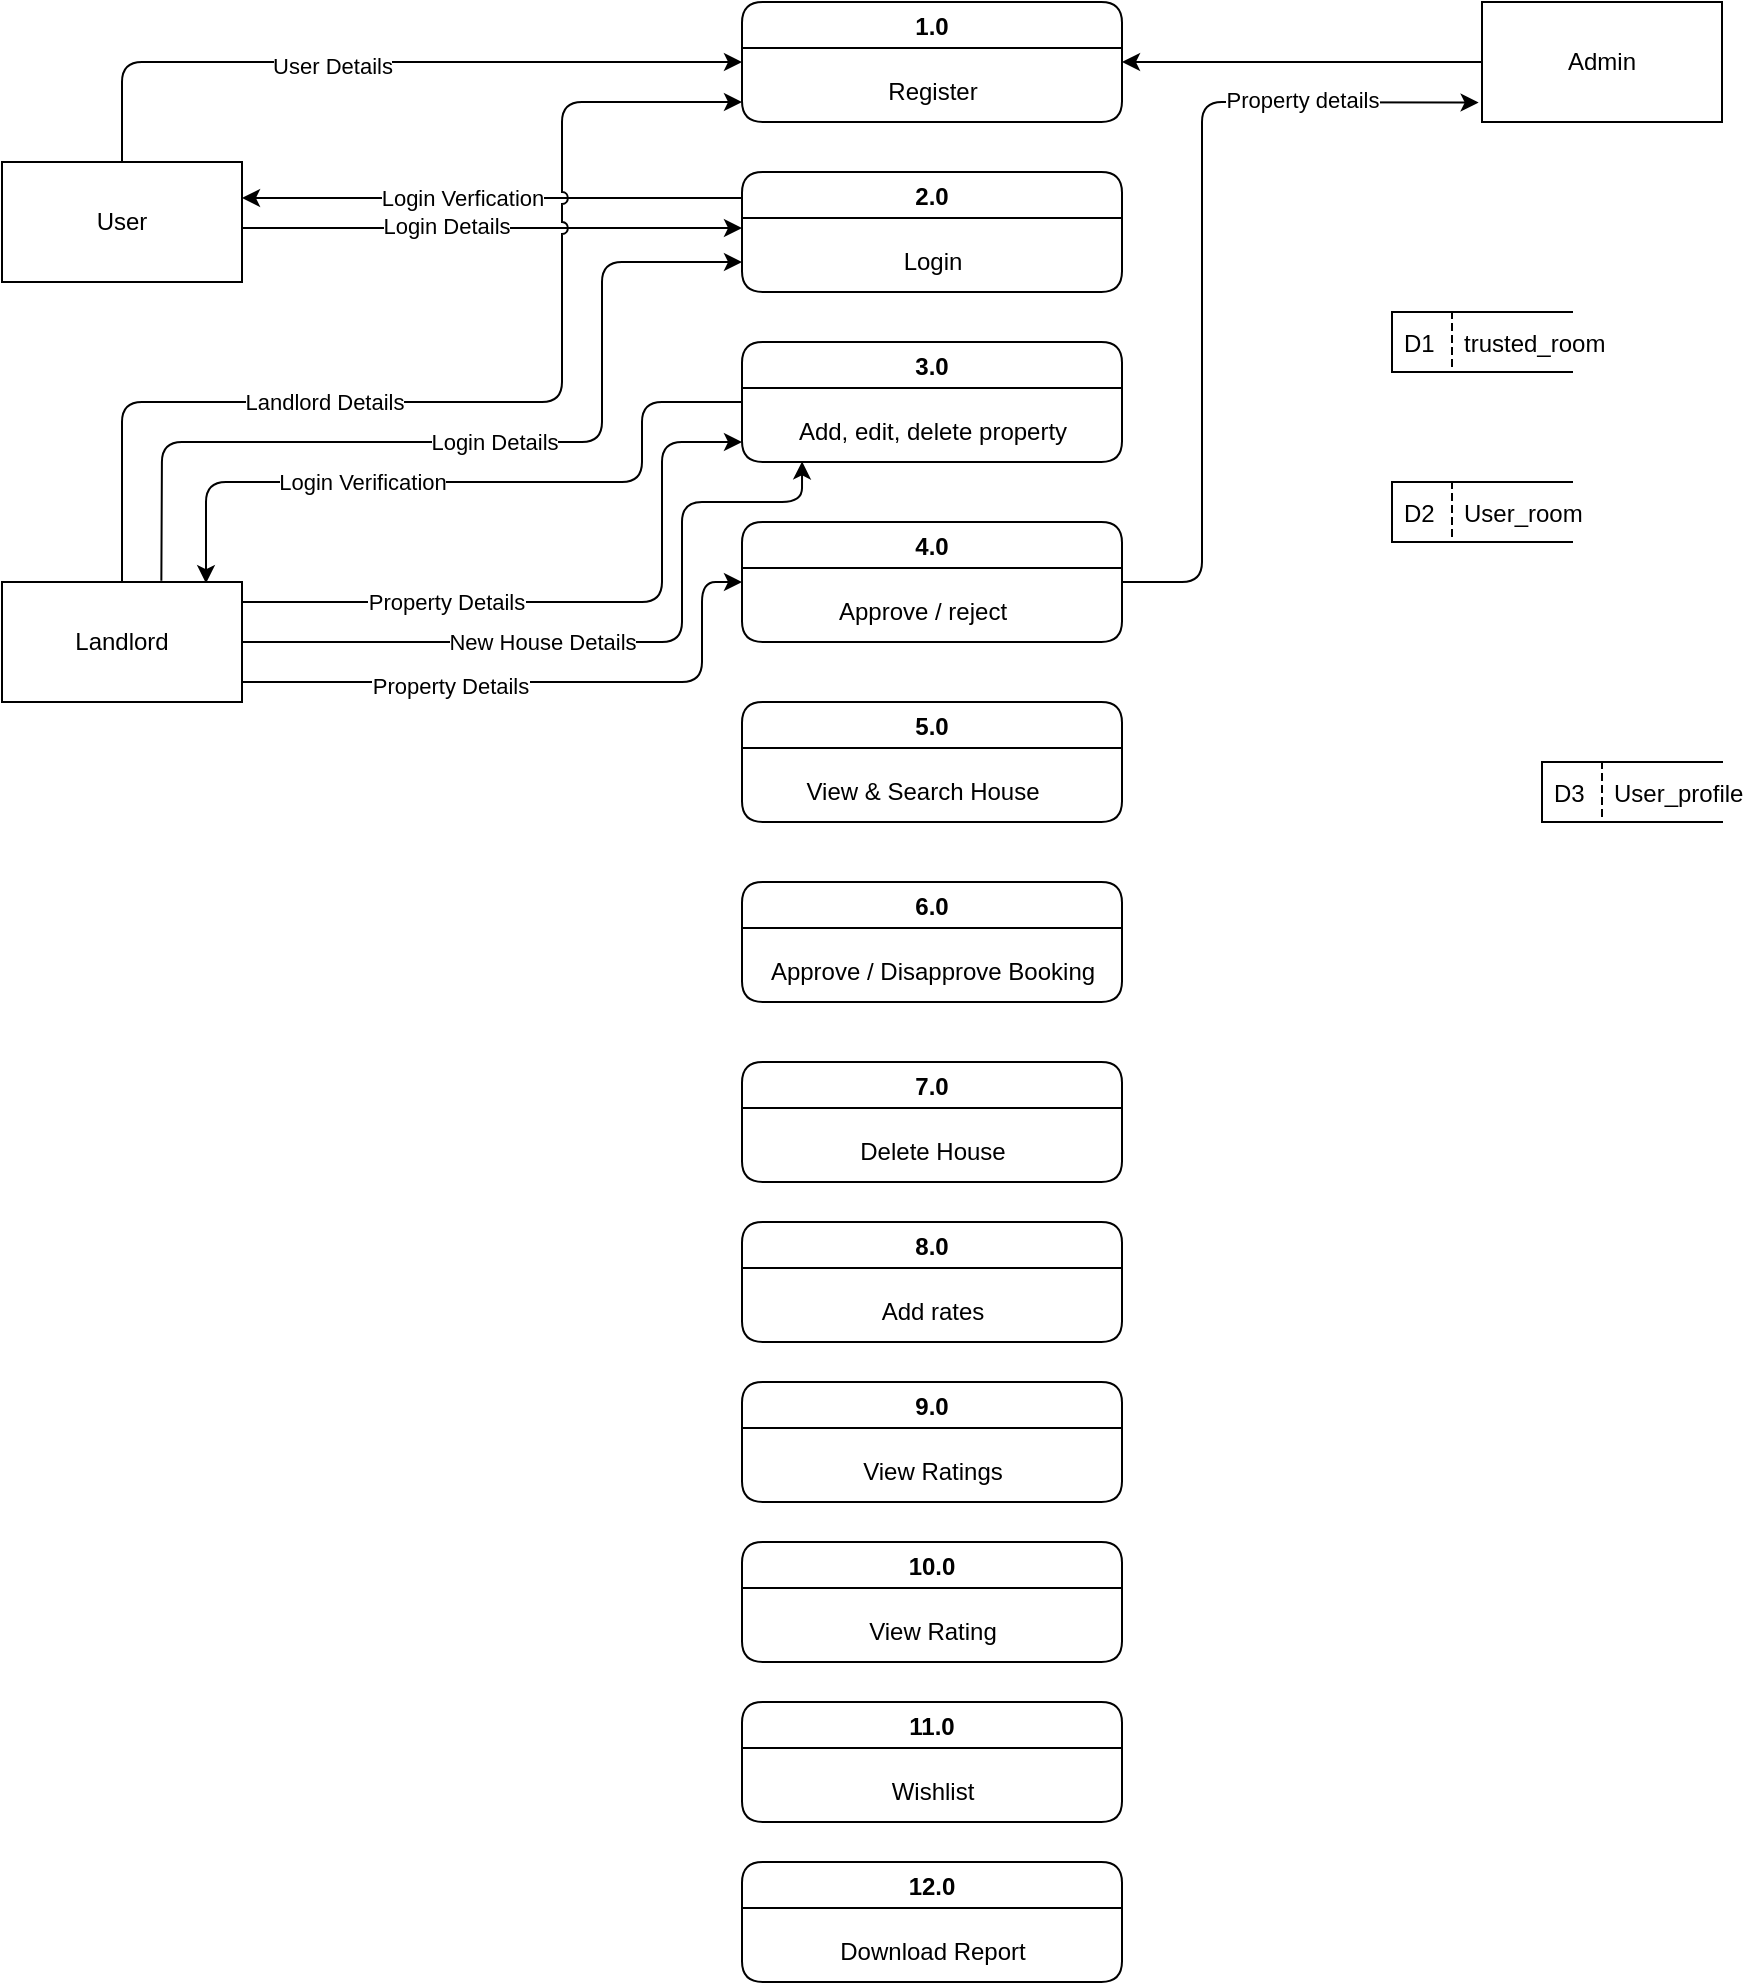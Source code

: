<mxfile>
    <diagram id="R2lEEEUBdFMjLlhIrx00" name="Page-1">
        <mxGraphModel dx="1429" dy="375" grid="1" gridSize="10" guides="1" tooltips="1" connect="1" arrows="1" fold="1" page="1" pageScale="1" pageWidth="850" pageHeight="1100" math="0" shadow="0" extFonts="Permanent Marker^https://fonts.googleapis.com/css?family=Permanent+Marker">
            <root>
                <mxCell id="0"/>
                <mxCell id="1" parent="0"/>
                <mxCell id="235" style="edgeStyle=none;html=1;entryX=1;entryY=0.5;entryDx=0;entryDy=0;" edge="1" parent="1" source="Ci3cu0jDoSGofdBfNgbZ-3" target="Ci3cu0jDoSGofdBfNgbZ-5">
                    <mxGeometry relative="1" as="geometry"/>
                </mxCell>
                <mxCell id="Ci3cu0jDoSGofdBfNgbZ-3" value="Admin" style="rounded=0;whiteSpace=wrap;html=1;" parent="1" vertex="1">
                    <mxGeometry x="620" y="40" width="120" height="60" as="geometry"/>
                </mxCell>
                <mxCell id="Ci3cu0jDoSGofdBfNgbZ-5" value="1.0" style="swimlane;startSize=23;rounded=1;" parent="1" vertex="1">
                    <mxGeometry x="250" y="40" width="190" height="60" as="geometry"/>
                </mxCell>
                <mxCell id="Ci3cu0jDoSGofdBfNgbZ-6" value="Register" style="text;html=1;align=center;verticalAlign=middle;resizable=0;points=[];autosize=1;strokeColor=none;fillColor=none;rotation=0;" parent="Ci3cu0jDoSGofdBfNgbZ-5" vertex="1">
                    <mxGeometry x="60" y="30" width="70" height="30" as="geometry"/>
                </mxCell>
                <mxCell id="Ci3cu0jDoSGofdBfNgbZ-19" value="trusted_room" style="shape=partialRectangle;fillColor=none;align=left;verticalAlign=middle;strokeColor=default;spacingLeft=34;rotatable=0;points=[[0,0.5],[1,0.5]];portConstraint=eastwest;dropTarget=0;strokeWidth=1;perimeterSpacing=1;right=0;" parent="1" vertex="1">
                    <mxGeometry x="575" y="195" width="90" height="30" as="geometry"/>
                </mxCell>
                <mxCell id="Ci3cu0jDoSGofdBfNgbZ-20" value="D1" style="shape=partialRectangle;top=0;left=0;bottom=0;fillColor=none;stokeWidth=1;dashed=1;align=left;verticalAlign=middle;spacingLeft=4;spacingRight=4;overflow=hidden;rotatable=0;points=[];portConstraint=eastwest;part=1;strokeColor=default;" parent="Ci3cu0jDoSGofdBfNgbZ-19" vertex="1" connectable="0">
                    <mxGeometry width="30" height="30" as="geometry"/>
                </mxCell>
                <mxCell id="57" value="User_room" style="shape=partialRectangle;fillColor=none;align=left;verticalAlign=middle;strokeColor=default;spacingLeft=34;rotatable=0;points=[[0,0.5],[1,0.5]];portConstraint=eastwest;dropTarget=0;strokeWidth=1;perimeterSpacing=1;right=0;" parent="1" vertex="1">
                    <mxGeometry x="575" y="280" width="90" height="30" as="geometry"/>
                </mxCell>
                <mxCell id="58" value="D2" style="shape=partialRectangle;top=0;left=0;bottom=0;fillColor=none;stokeWidth=1;dashed=1;align=left;verticalAlign=middle;spacingLeft=4;spacingRight=4;overflow=hidden;rotatable=0;points=[];portConstraint=eastwest;part=1;strokeColor=default;" parent="57" connectable="0" vertex="1">
                    <mxGeometry width="30" height="30" as="geometry"/>
                </mxCell>
                <mxCell id="216" style="edgeStyle=none;html=1;entryX=0;entryY=0.5;entryDx=0;entryDy=0;" edge="1" parent="1" source="139" target="Ci3cu0jDoSGofdBfNgbZ-5">
                    <mxGeometry relative="1" as="geometry">
                        <Array as="points">
                            <mxPoint x="-60" y="70"/>
                            <mxPoint x="110" y="70"/>
                        </Array>
                    </mxGeometry>
                </mxCell>
                <mxCell id="223" value="User Details" style="edgeLabel;html=1;align=center;verticalAlign=middle;resizable=0;points=[];" vertex="1" connectable="0" parent="216">
                    <mxGeometry x="-0.139" y="-2" relative="1" as="geometry">
                        <mxPoint as="offset"/>
                    </mxGeometry>
                </mxCell>
                <mxCell id="219" style="edgeStyle=none;html=1;exitX=1;exitY=0.667;exitDx=0;exitDy=0;exitPerimeter=0;jumpStyle=arc;" edge="1" parent="1">
                    <mxGeometry relative="1" as="geometry">
                        <mxPoint y="153.02" as="sourcePoint"/>
                        <mxPoint x="250" y="153" as="targetPoint"/>
                        <Array as="points">
                            <mxPoint x="40" y="153"/>
                            <mxPoint x="100" y="153"/>
                        </Array>
                    </mxGeometry>
                </mxCell>
                <mxCell id="224" value="Login Details" style="edgeLabel;html=1;align=center;verticalAlign=middle;resizable=0;points=[];" vertex="1" connectable="0" parent="219">
                    <mxGeometry x="-0.187" y="1" relative="1" as="geometry">
                        <mxPoint as="offset"/>
                    </mxGeometry>
                </mxCell>
                <mxCell id="139" value="User" style="rounded=0;whiteSpace=wrap;html=1;" parent="1" vertex="1">
                    <mxGeometry x="-120" y="120" width="120" height="60" as="geometry"/>
                </mxCell>
                <mxCell id="164" value="User_profile" style="shape=partialRectangle;fillColor=none;align=left;verticalAlign=middle;strokeColor=default;spacingLeft=34;rotatable=0;points=[[0,0.5],[1,0.5]];portConstraint=eastwest;dropTarget=0;strokeWidth=1;perimeterSpacing=1;right=0;" parent="1" vertex="1">
                    <mxGeometry x="650" y="420" width="90" height="30" as="geometry"/>
                </mxCell>
                <mxCell id="165" value="D3" style="shape=partialRectangle;top=0;left=0;bottom=0;fillColor=none;stokeWidth=1;dashed=1;align=left;verticalAlign=middle;spacingLeft=4;spacingRight=4;overflow=hidden;rotatable=0;points=[];portConstraint=eastwest;part=1;strokeColor=default;" parent="164" vertex="1" connectable="0">
                    <mxGeometry width="30" height="30" as="geometry"/>
                </mxCell>
                <mxCell id="229" style="edgeStyle=none;html=1;entryX=0.997;entryY=0.583;entryDx=0;entryDy=0;entryPerimeter=0;exitX=0;exitY=0.216;exitDx=0;exitDy=0;exitPerimeter=0;" edge="1" parent="1" source="169">
                    <mxGeometry relative="1" as="geometry">
                        <mxPoint x="247.91" y="137.98" as="sourcePoint"/>
                        <mxPoint x="-1.273e-13" y="137.98" as="targetPoint"/>
                        <Array as="points">
                            <mxPoint x="190" y="138"/>
                            <mxPoint x="130" y="138"/>
                        </Array>
                    </mxGeometry>
                </mxCell>
                <mxCell id="231" value="Login Verfication" style="edgeLabel;html=1;align=center;verticalAlign=middle;resizable=0;points=[];" vertex="1" connectable="0" parent="229">
                    <mxGeometry x="0.618" y="-1" relative="1" as="geometry">
                        <mxPoint x="62" y="1" as="offset"/>
                    </mxGeometry>
                </mxCell>
                <mxCell id="169" value="2.0" style="swimlane;startSize=23;rounded=1;" parent="1" vertex="1">
                    <mxGeometry x="250" y="125" width="190" height="60" as="geometry"/>
                </mxCell>
                <mxCell id="170" value="Login" style="text;html=1;align=center;verticalAlign=middle;resizable=0;points=[];autosize=1;strokeColor=none;fillColor=none;rotation=0;" parent="169" vertex="1">
                    <mxGeometry x="70" y="30" width="50" height="30" as="geometry"/>
                </mxCell>
                <mxCell id="230" style="edgeStyle=none;html=1;entryX=0.85;entryY=0.01;entryDx=0;entryDy=0;entryPerimeter=0;exitX=0;exitY=0.5;exitDx=0;exitDy=0;" edge="1" parent="1" source="171" target="215">
                    <mxGeometry relative="1" as="geometry">
                        <Array as="points">
                            <mxPoint x="200" y="240"/>
                            <mxPoint x="200" y="280"/>
                            <mxPoint x="-18" y="280"/>
                        </Array>
                    </mxGeometry>
                </mxCell>
                <mxCell id="232" value="Login Verification" style="edgeLabel;html=1;align=center;verticalAlign=middle;resizable=0;points=[];" vertex="1" connectable="0" parent="230">
                    <mxGeometry x="0.48" y="4" relative="1" as="geometry">
                        <mxPoint x="35" y="-4" as="offset"/>
                    </mxGeometry>
                </mxCell>
                <mxCell id="171" value="3.0" style="swimlane;startSize=23;rounded=1;" parent="1" vertex="1">
                    <mxGeometry x="250" y="210" width="190" height="60" as="geometry"/>
                </mxCell>
                <mxCell id="172" value="Add, edit, delete property" style="text;html=1;align=center;verticalAlign=middle;resizable=0;points=[];autosize=1;strokeColor=none;fillColor=none;rotation=0;" parent="171" vertex="1">
                    <mxGeometry x="15" y="30" width="160" height="30" as="geometry"/>
                </mxCell>
                <mxCell id="241" style="edgeStyle=none;jumpStyle=arc;html=1;entryX=-0.014;entryY=0.838;entryDx=0;entryDy=0;entryPerimeter=0;" edge="1" parent="1" source="173" target="Ci3cu0jDoSGofdBfNgbZ-3">
                    <mxGeometry relative="1" as="geometry">
                        <mxPoint x="610" y="90" as="targetPoint"/>
                        <Array as="points">
                            <mxPoint x="480" y="330"/>
                            <mxPoint x="480" y="90"/>
                        </Array>
                    </mxGeometry>
                </mxCell>
                <mxCell id="242" value="Property details" style="edgeLabel;html=1;align=center;verticalAlign=middle;resizable=0;points=[];" vertex="1" connectable="0" parent="241">
                    <mxGeometry x="0.471" y="1" relative="1" as="geometry">
                        <mxPoint x="22" as="offset"/>
                    </mxGeometry>
                </mxCell>
                <mxCell id="173" value="4.0" style="swimlane;startSize=23;rounded=1;" parent="1" vertex="1">
                    <mxGeometry x="250" y="300" width="190" height="60" as="geometry"/>
                </mxCell>
                <mxCell id="174" value="Approve / reject" style="text;html=1;align=center;verticalAlign=middle;resizable=0;points=[];autosize=1;strokeColor=none;fillColor=none;rotation=0;" parent="173" vertex="1">
                    <mxGeometry x="35" y="30" width="110" height="30" as="geometry"/>
                </mxCell>
                <mxCell id="196" value="5.0" style="swimlane;startSize=23;rounded=1;" vertex="1" parent="1">
                    <mxGeometry x="250" y="390" width="190" height="60" as="geometry"/>
                </mxCell>
                <mxCell id="197" value="View &amp;amp; Search House" style="text;html=1;align=center;verticalAlign=middle;resizable=0;points=[];autosize=1;strokeColor=none;fillColor=none;rotation=0;" vertex="1" parent="196">
                    <mxGeometry x="20" y="30" width="140" height="30" as="geometry"/>
                </mxCell>
                <mxCell id="198" value="6.0" style="swimlane;startSize=23;rounded=1;" vertex="1" parent="1">
                    <mxGeometry x="250" y="480" width="190" height="60" as="geometry"/>
                </mxCell>
                <mxCell id="199" value="Approve / Disapprove Booking" style="text;html=1;align=center;verticalAlign=middle;resizable=0;points=[];autosize=1;strokeColor=none;fillColor=none;rotation=0;" vertex="1" parent="198">
                    <mxGeometry y="30" width="190" height="30" as="geometry"/>
                </mxCell>
                <mxCell id="200" value="7.0" style="swimlane;startSize=23;rounded=1;" vertex="1" parent="1">
                    <mxGeometry x="250" y="570" width="190" height="60" as="geometry"/>
                </mxCell>
                <mxCell id="201" value="Delete House" style="text;html=1;align=center;verticalAlign=middle;resizable=0;points=[];autosize=1;strokeColor=none;fillColor=none;rotation=0;" vertex="1" parent="200">
                    <mxGeometry x="45" y="30" width="100" height="30" as="geometry"/>
                </mxCell>
                <mxCell id="202" value="8.0" style="swimlane;startSize=23;rounded=1;" vertex="1" parent="1">
                    <mxGeometry x="250" y="650" width="190" height="60" as="geometry"/>
                </mxCell>
                <mxCell id="203" value="Add rates" style="text;html=1;align=center;verticalAlign=middle;resizable=0;points=[];autosize=1;strokeColor=none;fillColor=none;rotation=0;" vertex="1" parent="202">
                    <mxGeometry x="60" y="30" width="70" height="30" as="geometry"/>
                </mxCell>
                <mxCell id="204" value="9.0" style="swimlane;startSize=23;rounded=1;" vertex="1" parent="1">
                    <mxGeometry x="250" y="730" width="190" height="60" as="geometry"/>
                </mxCell>
                <mxCell id="205" value="View Ratings" style="text;html=1;align=center;verticalAlign=middle;resizable=0;points=[];autosize=1;strokeColor=none;fillColor=none;rotation=0;" vertex="1" parent="204">
                    <mxGeometry x="50" y="30" width="90" height="30" as="geometry"/>
                </mxCell>
                <mxCell id="206" value="10.0" style="swimlane;startSize=23;rounded=1;" vertex="1" parent="1">
                    <mxGeometry x="250" y="810" width="190" height="60" as="geometry"/>
                </mxCell>
                <mxCell id="207" value="View Rating" style="text;html=1;align=center;verticalAlign=middle;resizable=0;points=[];autosize=1;strokeColor=none;fillColor=none;rotation=0;" vertex="1" parent="206">
                    <mxGeometry x="50" y="30" width="90" height="30" as="geometry"/>
                </mxCell>
                <mxCell id="208" value="11.0" style="swimlane;startSize=23;rounded=1;" vertex="1" parent="1">
                    <mxGeometry x="250" y="890" width="190" height="60" as="geometry"/>
                </mxCell>
                <mxCell id="209" value="Wishlist" style="text;html=1;align=center;verticalAlign=middle;resizable=0;points=[];autosize=1;strokeColor=none;fillColor=none;rotation=0;" vertex="1" parent="208">
                    <mxGeometry x="65" y="30" width="60" height="30" as="geometry"/>
                </mxCell>
                <mxCell id="210" value="12.0" style="swimlane;startSize=23;rounded=1;" vertex="1" parent="1">
                    <mxGeometry x="250" y="970" width="190" height="60" as="geometry"/>
                </mxCell>
                <mxCell id="211" value="Download Report" style="text;html=1;align=center;verticalAlign=middle;resizable=0;points=[];autosize=1;strokeColor=none;fillColor=none;rotation=0;" vertex="1" parent="210">
                    <mxGeometry x="35" y="30" width="120" height="30" as="geometry"/>
                </mxCell>
                <mxCell id="217" style="edgeStyle=none;html=1;jumpStyle=arc;" edge="1" parent="1" source="215">
                    <mxGeometry relative="1" as="geometry">
                        <mxPoint x="250" y="90" as="targetPoint"/>
                        <Array as="points">
                            <mxPoint x="-60" y="240"/>
                            <mxPoint x="160" y="240"/>
                            <mxPoint x="160" y="90"/>
                        </Array>
                    </mxGeometry>
                </mxCell>
                <mxCell id="222" value="Landlord Details" style="edgeLabel;html=1;align=center;verticalAlign=middle;resizable=0;points=[];" vertex="1" connectable="0" parent="217">
                    <mxGeometry x="0.093" y="1" relative="1" as="geometry">
                        <mxPoint x="-110" y="1" as="offset"/>
                    </mxGeometry>
                </mxCell>
                <mxCell id="220" style="edgeStyle=none;html=1;entryX=0;entryY=0.75;entryDx=0;entryDy=0;exitX=0.664;exitY=-0.011;exitDx=0;exitDy=0;exitPerimeter=0;" edge="1" parent="1" source="215" target="169">
                    <mxGeometry relative="1" as="geometry">
                        <Array as="points">
                            <mxPoint x="-40" y="260"/>
                            <mxPoint x="180" y="260"/>
                            <mxPoint x="180" y="170"/>
                        </Array>
                    </mxGeometry>
                </mxCell>
                <mxCell id="221" value="Login Details" style="edgeLabel;html=1;align=center;verticalAlign=middle;resizable=0;points=[];" vertex="1" connectable="0" parent="220">
                    <mxGeometry x="0.094" y="-4" relative="1" as="geometry">
                        <mxPoint x="-11" y="-4" as="offset"/>
                    </mxGeometry>
                </mxCell>
                <mxCell id="225" style="edgeStyle=none;html=1;exitX=1;exitY=0.167;exitDx=0;exitDy=0;exitPerimeter=0;" edge="1" parent="1" source="215">
                    <mxGeometry relative="1" as="geometry">
                        <mxPoint x="250" y="260" as="targetPoint"/>
                        <Array as="points">
                            <mxPoint x="210" y="340"/>
                            <mxPoint x="210" y="260"/>
                        </Array>
                    </mxGeometry>
                </mxCell>
                <mxCell id="226" value="Property Details" style="edgeLabel;html=1;align=center;verticalAlign=middle;resizable=0;points=[];" vertex="1" connectable="0" parent="225">
                    <mxGeometry x="-0.089" y="-1" relative="1" as="geometry">
                        <mxPoint x="-49" y="-1" as="offset"/>
                    </mxGeometry>
                </mxCell>
                <mxCell id="227" style="edgeStyle=none;html=1;entryX=0.094;entryY=0.99;entryDx=0;entryDy=0;entryPerimeter=0;" edge="1" parent="1" source="215" target="172">
                    <mxGeometry relative="1" as="geometry">
                        <Array as="points">
                            <mxPoint x="220" y="360"/>
                            <mxPoint x="220" y="290"/>
                            <mxPoint x="280" y="290"/>
                        </Array>
                    </mxGeometry>
                </mxCell>
                <mxCell id="228" value="New House Details" style="edgeLabel;html=1;align=center;verticalAlign=middle;resizable=0;points=[];" vertex="1" connectable="0" parent="227">
                    <mxGeometry x="0.428" y="-2" relative="1" as="geometry">
                        <mxPoint x="-72" y="44" as="offset"/>
                    </mxGeometry>
                </mxCell>
                <mxCell id="236" style="edgeStyle=none;jumpStyle=arc;html=1;entryX=0;entryY=0.5;entryDx=0;entryDy=0;exitX=1;exitY=0.833;exitDx=0;exitDy=0;exitPerimeter=0;" edge="1" parent="1" source="215" target="173">
                    <mxGeometry relative="1" as="geometry">
                        <mxPoint x="50" y="380" as="sourcePoint"/>
                        <Array as="points">
                            <mxPoint x="230" y="380"/>
                            <mxPoint x="230" y="330"/>
                        </Array>
                    </mxGeometry>
                </mxCell>
                <mxCell id="238" value="Property Details" style="edgeLabel;html=1;align=center;verticalAlign=middle;resizable=0;points=[];" vertex="1" connectable="0" parent="236">
                    <mxGeometry x="-0.306" y="-2" relative="1" as="geometry">
                        <mxPoint as="offset"/>
                    </mxGeometry>
                </mxCell>
                <mxCell id="215" value="Landlord" style="rounded=0;whiteSpace=wrap;html=1;" vertex="1" parent="1">
                    <mxGeometry x="-120" y="330" width="120" height="60" as="geometry"/>
                </mxCell>
            </root>
        </mxGraphModel>
    </diagram>
</mxfile>